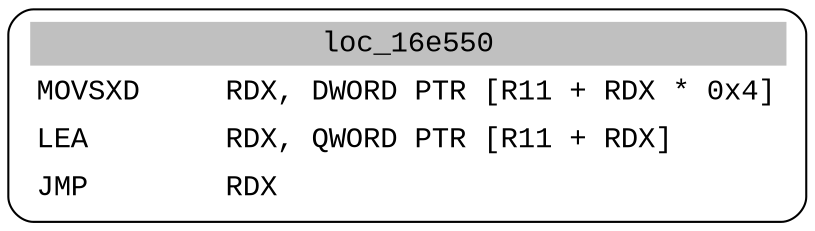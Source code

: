 digraph asm_graph {
1941 [
shape="Mrecord" fontname="Courier New"label =<<table border="0" cellborder="0" cellpadding="3"><tr><td align="center" colspan="2" bgcolor="grey">loc_16e550</td></tr><tr><td align="left">MOVSXD     RDX, DWORD PTR [R11 + RDX * 0x4]</td></tr><tr><td align="left">LEA        RDX, QWORD PTR [R11 + RDX]</td></tr><tr><td align="left">JMP        RDX</td></tr></table>> ];
}